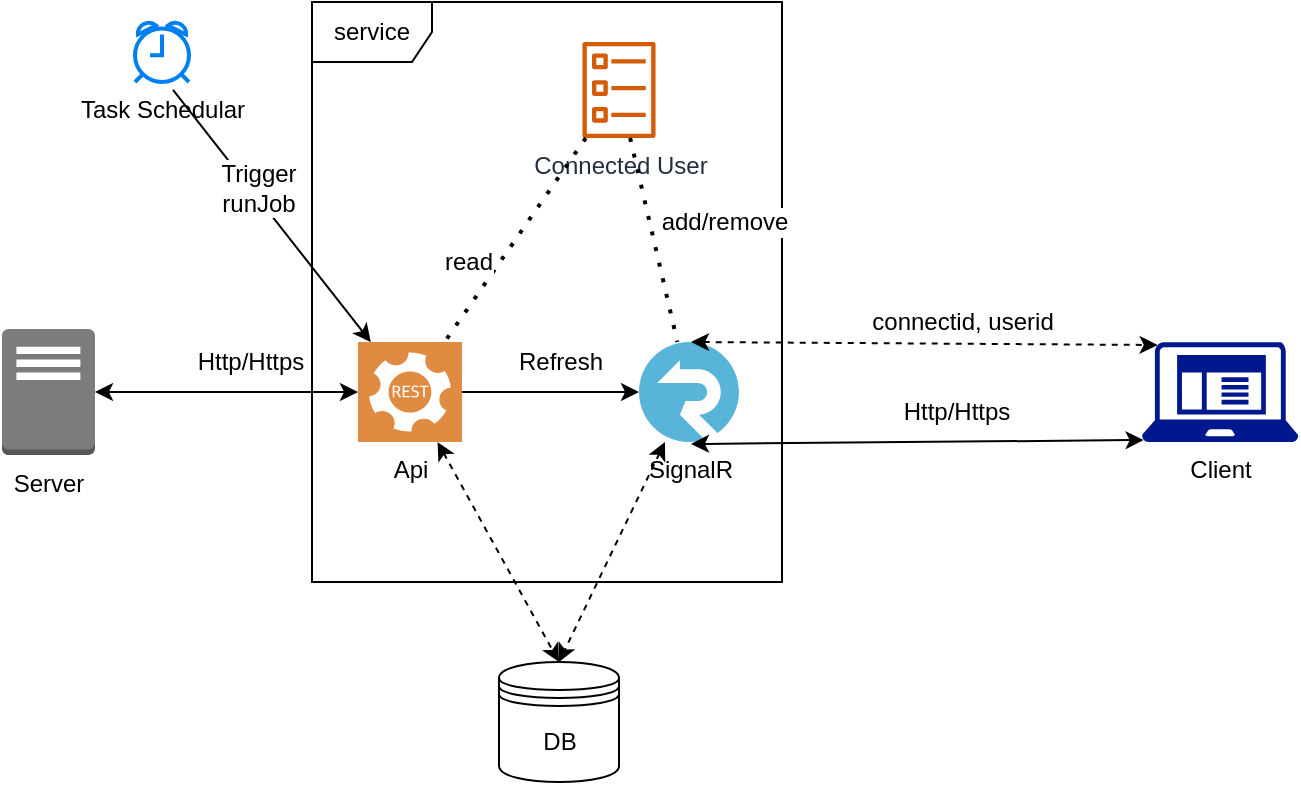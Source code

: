<mxfile version="20.8.16" type="device"><diagram name="Page-1" id="ki5my7zadhg8NZUfdC0h"><mxGraphModel dx="1098" dy="648" grid="1" gridSize="10" guides="1" tooltips="1" connect="1" arrows="1" fold="1" page="1" pageScale="1" pageWidth="850" pageHeight="1100" math="0" shadow="0"><root><mxCell id="0"/><mxCell id="1" parent="0"/><mxCell id="LG058Wph3AmVfN5AS3rY-2" value="service" style="shape=umlFrame;whiteSpace=wrap;html=1;" vertex="1" parent="1"><mxGeometry x="225" y="130" width="235" height="290" as="geometry"/></mxCell><mxCell id="LG058Wph3AmVfN5AS3rY-1" value="SignalR" style="sketch=0;aspect=fixed;html=1;points=[];align=center;image;fontSize=12;image=img/lib/mscae/SignalR.svg;" vertex="1" parent="1"><mxGeometry x="388.5" y="300" width="50" height="50" as="geometry"/></mxCell><mxCell id="LG058Wph3AmVfN5AS3rY-5" value="Api" style="sketch=0;pointerEvents=1;shadow=0;dashed=0;html=1;strokeColor=none;fillColor=#DF8C42;labelPosition=center;verticalLabelPosition=bottom;verticalAlign=top;align=center;outlineConnect=0;shape=mxgraph.veeam2.restful_api;" vertex="1" parent="1"><mxGeometry x="248" y="300" width="52" height="50" as="geometry"/></mxCell><mxCell id="LG058Wph3AmVfN5AS3rY-7" value="Task Schedular" style="html=1;verticalLabelPosition=bottom;align=center;labelBackgroundColor=#ffffff;verticalAlign=top;strokeWidth=2;strokeColor=#0080F0;shadow=0;dashed=0;shape=mxgraph.ios7.icons.alarm_clock;" vertex="1" parent="1"><mxGeometry x="136.5" y="140" width="27" height="30" as="geometry"/></mxCell><mxCell id="LG058Wph3AmVfN5AS3rY-9" value="" style="endArrow=classic;html=1;rounded=0;" edge="1" parent="1" source="LG058Wph3AmVfN5AS3rY-5" target="LG058Wph3AmVfN5AS3rY-1"><mxGeometry width="50" height="50" relative="1" as="geometry"><mxPoint x="370" y="600" as="sourcePoint"/><mxPoint x="420" y="550" as="targetPoint"/></mxGeometry></mxCell><mxCell id="LG058Wph3AmVfN5AS3rY-23" value="Refresh" style="edgeLabel;html=1;align=center;verticalAlign=middle;resizable=0;points=[];fontSize=12;" vertex="1" connectable="0" parent="LG058Wph3AmVfN5AS3rY-9"><mxGeometry x="0.467" relative="1" as="geometry"><mxPoint x="-16" y="-15" as="offset"/></mxGeometry></mxCell><mxCell id="LG058Wph3AmVfN5AS3rY-10" value="Server" style="outlineConnect=0;dashed=0;verticalLabelPosition=bottom;verticalAlign=top;align=center;html=1;shape=mxgraph.aws3.traditional_server;fillColor=#7D7C7C;gradientColor=none;" vertex="1" parent="1"><mxGeometry x="70" y="293.5" width="46.5" height="63" as="geometry"/></mxCell><mxCell id="LG058Wph3AmVfN5AS3rY-11" value="Client&lt;br&gt;" style="sketch=0;aspect=fixed;pointerEvents=1;shadow=0;dashed=0;html=1;strokeColor=none;labelPosition=center;verticalLabelPosition=bottom;verticalAlign=top;align=center;fillColor=#00188D;shape=mxgraph.mscae.enterprise.client_application" vertex="1" parent="1"><mxGeometry x="640" y="300" width="78.13" height="50" as="geometry"/></mxCell><mxCell id="LG058Wph3AmVfN5AS3rY-14" value="Connected User" style="sketch=0;outlineConnect=0;fontColor=#232F3E;gradientColor=none;fillColor=#D45B07;strokeColor=none;dashed=0;verticalLabelPosition=bottom;verticalAlign=top;align=center;html=1;fontSize=12;fontStyle=0;aspect=fixed;pointerEvents=1;shape=mxgraph.aws4.ecs_task;" vertex="1" parent="1"><mxGeometry x="360" y="150" width="37" height="48" as="geometry"/></mxCell><mxCell id="LG058Wph3AmVfN5AS3rY-15" value="" style="endArrow=classic;startArrow=classic;html=1;rounded=0;entryX=0.01;entryY=0.98;entryDx=0;entryDy=0;entryPerimeter=0;exitX=0.52;exitY=1.02;exitDx=0;exitDy=0;exitPerimeter=0;" edge="1" parent="1" source="LG058Wph3AmVfN5AS3rY-1" target="LG058Wph3AmVfN5AS3rY-11"><mxGeometry width="50" height="50" relative="1" as="geometry"><mxPoint x="470" y="390" as="sourcePoint"/><mxPoint x="520" y="340" as="targetPoint"/></mxGeometry></mxCell><mxCell id="LG058Wph3AmVfN5AS3rY-17" value="&lt;font style=&quot;font-size: 12px;&quot;&gt;Http/Https&lt;/font&gt;" style="edgeLabel;html=1;align=center;verticalAlign=middle;resizable=0;points=[];" vertex="1" connectable="0" parent="LG058Wph3AmVfN5AS3rY-15"><mxGeometry x="0.168" y="3" relative="1" as="geometry"><mxPoint y="-12" as="offset"/></mxGeometry></mxCell><mxCell id="LG058Wph3AmVfN5AS3rY-16" value="" style="endArrow=classic;dashed=1;html=1;rounded=0;startArrow=classic;startFill=1;endFill=1;entryX=0.1;entryY=0.03;entryDx=0;entryDy=0;entryPerimeter=0;exitX=0.52;exitY=0;exitDx=0;exitDy=0;exitPerimeter=0;" edge="1" parent="1" source="LG058Wph3AmVfN5AS3rY-1" target="LG058Wph3AmVfN5AS3rY-11"><mxGeometry width="50" height="50" relative="1" as="geometry"><mxPoint x="480" y="273" as="sourcePoint"/><mxPoint x="530" y="223" as="targetPoint"/></mxGeometry></mxCell><mxCell id="LG058Wph3AmVfN5AS3rY-18" value="&lt;font style=&quot;font-size: 12px;&quot;&gt;connectid, userid&lt;/font&gt;" style="edgeLabel;html=1;align=center;verticalAlign=middle;resizable=0;points=[];" vertex="1" connectable="0" parent="LG058Wph3AmVfN5AS3rY-16"><mxGeometry x="0.16" y="-1" relative="1" as="geometry"><mxPoint y="-12" as="offset"/></mxGeometry></mxCell><mxCell id="LG058Wph3AmVfN5AS3rY-19" value="" style="endArrow=classic;startArrow=classic;html=1;rounded=0;" edge="1" parent="1" source="LG058Wph3AmVfN5AS3rY-10" target="LG058Wph3AmVfN5AS3rY-5"><mxGeometry width="50" height="50" relative="1" as="geometry"><mxPoint x="-60" y="382" as="sourcePoint"/><mxPoint x="189.781" y="380" as="targetPoint"/></mxGeometry></mxCell><mxCell id="LG058Wph3AmVfN5AS3rY-20" value="&lt;font style=&quot;font-size: 12px;&quot;&gt;Http/Https&lt;/font&gt;" style="edgeLabel;html=1;align=center;verticalAlign=middle;resizable=0;points=[];" vertex="1" connectable="0" parent="LG058Wph3AmVfN5AS3rY-19"><mxGeometry x="0.168" y="3" relative="1" as="geometry"><mxPoint y="-12" as="offset"/></mxGeometry></mxCell><mxCell id="LG058Wph3AmVfN5AS3rY-21" value="" style="endArrow=none;dashed=1;html=1;dashPattern=1 3;strokeWidth=2;rounded=0;fontSize=12;" edge="1" parent="1" source="LG058Wph3AmVfN5AS3rY-14" target="LG058Wph3AmVfN5AS3rY-5"><mxGeometry width="50" height="50" relative="1" as="geometry"><mxPoint x="400" y="350" as="sourcePoint"/><mxPoint x="450" y="300" as="targetPoint"/></mxGeometry></mxCell><mxCell id="LG058Wph3AmVfN5AS3rY-25" value="read" style="edgeLabel;html=1;align=center;verticalAlign=middle;resizable=0;points=[];fontSize=12;" vertex="1" connectable="0" parent="LG058Wph3AmVfN5AS3rY-21"><mxGeometry x="0.279" y="-5" relative="1" as="geometry"><mxPoint x="-10" y="-1" as="offset"/></mxGeometry></mxCell><mxCell id="LG058Wph3AmVfN5AS3rY-22" value="" style="endArrow=none;dashed=1;html=1;dashPattern=1 3;strokeWidth=2;rounded=0;fontSize=12;" edge="1" parent="1" source="LG058Wph3AmVfN5AS3rY-14" target="LG058Wph3AmVfN5AS3rY-1"><mxGeometry width="50" height="50" relative="1" as="geometry"><mxPoint x="370" y="230" as="sourcePoint"/><mxPoint x="301.459" y="280" as="targetPoint"/></mxGeometry></mxCell><mxCell id="LG058Wph3AmVfN5AS3rY-24" value="add/remove" style="edgeLabel;html=1;align=center;verticalAlign=middle;resizable=0;points=[];fontSize=12;" vertex="1" connectable="0" parent="LG058Wph3AmVfN5AS3rY-22"><mxGeometry x="-0.242" y="2" relative="1" as="geometry"><mxPoint x="36" y="4" as="offset"/></mxGeometry></mxCell><mxCell id="LG058Wph3AmVfN5AS3rY-26" value="DB" style="shape=datastore;whiteSpace=wrap;html=1;fontSize=12;" vertex="1" parent="1"><mxGeometry x="318.5" y="460" width="60" height="60" as="geometry"/></mxCell><mxCell id="LG058Wph3AmVfN5AS3rY-27" value="" style="endArrow=classic;dashed=1;html=1;rounded=0;startArrow=classic;startFill=1;endFill=1;entryX=0.5;entryY=0;entryDx=0;entryDy=0;" edge="1" parent="1" source="LG058Wph3AmVfN5AS3rY-1" target="LG058Wph3AmVfN5AS3rY-26"><mxGeometry width="50" height="50" relative="1" as="geometry"><mxPoint x="340" y="450" as="sourcePoint"/><mxPoint x="637.813" y="311.5" as="targetPoint"/></mxGeometry></mxCell><mxCell id="LG058Wph3AmVfN5AS3rY-29" value="" style="endArrow=classic;dashed=1;html=1;rounded=0;startArrow=classic;startFill=1;endFill=1;entryX=0.5;entryY=0;entryDx=0;entryDy=0;" edge="1" parent="1" source="LG058Wph3AmVfN5AS3rY-5" target="LG058Wph3AmVfN5AS3rY-26"><mxGeometry width="50" height="50" relative="1" as="geometry"><mxPoint x="413.652" y="360" as="sourcePoint"/><mxPoint x="358.5" y="500" as="targetPoint"/></mxGeometry></mxCell><mxCell id="LG058Wph3AmVfN5AS3rY-30" value="" style="endArrow=classic;html=1;rounded=0;fontSize=12;exitX=0.704;exitY=1.133;exitDx=0;exitDy=0;exitPerimeter=0;" edge="1" parent="1" source="LG058Wph3AmVfN5AS3rY-7" target="LG058Wph3AmVfN5AS3rY-5"><mxGeometry width="50" height="50" relative="1" as="geometry"><mxPoint x="400" y="350" as="sourcePoint"/><mxPoint x="450" y="300" as="targetPoint"/></mxGeometry></mxCell><mxCell id="LG058Wph3AmVfN5AS3rY-31" value="Trigger&lt;br&gt;runJob" style="edgeLabel;html=1;align=center;verticalAlign=middle;resizable=0;points=[];fontSize=12;" vertex="1" connectable="0" parent="LG058Wph3AmVfN5AS3rY-30"><mxGeometry x="-0.2" y="3" relative="1" as="geometry"><mxPoint as="offset"/></mxGeometry></mxCell></root></mxGraphModel></diagram></mxfile>